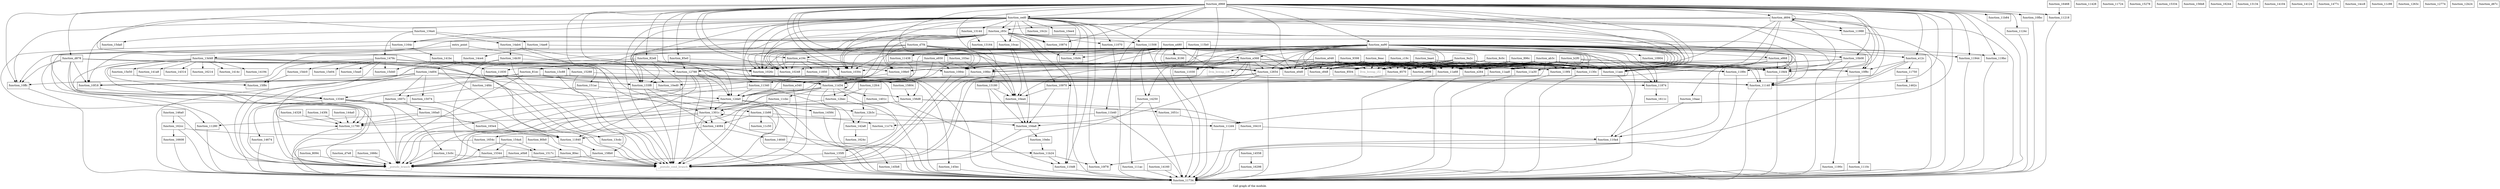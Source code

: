 digraph "Call graph of the module." {
  label="Call graph of the module.";
  node [shape=record];

  Node_function_e0b8 [label="{function_e0b8}"];
  Node_function_10970 [label="{function_10970}"];
  Node_function_1124c [label="{function_1124c}"];
  Node_function_10aac [label="{function_10aac}"];
  Node_function_10b08 [label="{function_10b08}"];
  Node_function_10b9c [label="{function_10b9c}"];
  Node_function_11280 [label="{function_11280}"];
  Node_function_10c2c [label="{function_10c2c}"];
  Node_function_10cac [label="{function_10cac}"];
  Node_function_11070 [label="{function_11070}"];
  Node_function_110a4 [label="{function_110a4}"];
  Node_function_112d4 [label="{function_112d4}"];
  Node_function_e12c [label="{function_e12c}"];
  Node_function_e194 [label="{function_e194}"];
  Node_function_1084c [label="{function_1084c}"];
  Node_function_10fbc [label="{function_10fbc}"];
  Node_function_1130c [label="{function_1130c}"];
  Node_function_11340 [label="{function_11340}"];
  Node_function_10da8 [label="{function_10da8}"];
  Node_function_11428 [label="{function_11428}"];
  Node_function_e0d0 [label="{function_e0d0}"];
  Node_function_11a68 [label="{function_11a68}"];
  Node_function_10ea4 [label="{function_10ea4}"];
  Node_function_11438 [label="{function_11438}"];
  Node_function_11944 [label="{function_11944}"];
  Node_function_110d8 [label="{function_110d8}"];
  Node_function_11988 [label="{function_11988}"];
  Node_function_1110c [label="{function_1110c}"];
  Node_function_e264 [label="{function_e264}"];
  Node_function_e340 [label="{function_e340}"];
  Node_function_e368 [label="{function_e368}"];
  Node_function_11508 [label="{function_11508}"];
  Node_function_10ebc [label="{function_10ebc}"];
  Node_function_115b0 [label="{function_115b0}"];
  Node_function_11140 [label="{function_11140}"];
  Node_function_119bc [label="{function_119bc}"];
  Node_function_111ac [label="{function_111ac}"];
  Node_function_119f4 [label="{function_119f4}"];
  Node_function_e868 [label="{function_e868}"];
  Node_function_10ed0 [label="{function_10ed0}"];
  Node_function_e930 [label="{function_e930}"];
  Node_function_10874 [label="{function_10874}"];
  Node_function_1164c [label="{function_1164c}"];
  Node_function_10ffc [label="{function_10ffc}"];
  Node_function_11724 [label="{function_11724}"];
  Node_function_11734 [label="{function_11734}"];
  Node_function_ea90 [label="{function_ea90}"];
  Node_function_10248 [label="{function_10248}"];
  Node_function_11218 [label="{function_11218}"];
  Node_function_11a30 [label="{function_11a30}"];
  Node_function_108bc [label="{function_108bc}"];
  Node_function_11750 [label="{function_11750}"];
  Node_function_10ee4 [label="{function_10ee4}"];
  Node_function_11790 [label="{function_11790}"];
  Node_function_1026c [label="{function_1026c}"];
  Node_function_1030c [label="{function_1030c}"];
  Node_function_108e0 [label="{function_108e0}"];
  Node_function_11830 [label="{function_11830}"];
  Node_function_11840 [label="{function_11840}"];
  Node_function_10f18 [label="{function_10f18}"];
  Node_function_10f78 [label="{function_10f78}"];
  Node_function_11850 [label="{function_11850}"];
  Node_function_103ac [label="{function_103ac}"];
  Node_function_133f8 [label="{function_133f8}"];
  Node_function_134a4 [label="{function_134a4}"];
  Node_function_11874 [label="{function_11874}"];
  Node_function_11030 [label="{function_11030}"];
  Node_function_1189c [label="{function_1189c}"];
  Node_function_10904 [label="{function_10904}"];
  Node_function_118d4 [label="{function_118d4}"];
  Node_function_10f8c [label="{function_10f8c}"];
  Node_function_14ce4 [label="{function_14ce4}"];
  Node_function_14d04 [label="{function_14d04}"];
  Node_function_14fdc [label="{function_14fdc}"];
  Node_function_15074 [label="{function_15074}"];
  Node_function_1517c [label="{function_1517c}"];
  Node_function_151ac [label="{function_151ac}"];
  Node_function_15278 [label="{function_15278}"];
  Node_function_15288 [label="{function_15288}"];
  Node_function_15334 [label="{function_15334}"];
  Node_function_15344 [label="{function_15344}"];
  Node_function_154a4 [label="{function_154a4}"];
  Node_function_156b8 [label="{function_156b8}"];
  Node_function_156d8 [label="{function_156d8}"];
  Node_function_15804 [label="{function_15804}"];
  Node_function_158b0 [label="{function_158b0}"];
  Node_function_15d40 [label="{function_15d40}"];
  Node_function_15da0 [label="{function_15da0}"];
  Node_function_15dc0 [label="{function_15dc0}"];
  Node_function_15e04 [label="{function_15e04}"];
  Node_function_15e50 [label="{function_15e50}"];
  Node_function_15ea0 [label="{function_15ea0}"];
  Node_function_15f8c [label="{function_15f8c}"];
  Node_function_1607c [label="{function_1607c}"];
  Node_function_160a0 [label="{function_160a0}"];
  Node_function_1611c [label="{function_1611c}"];
  Node_function_16214 [label="{function_16214}"];
  Node_function_16244 [label="{function_16244}"];
  Node_function_1624c [label="{function_1624c}"];
  Node_function_16298 [label="{function_16298}"];
  Node_function_162cc [label="{function_162cc}"];
  Node_function_16410 [label="{function_16410}"];
  Node_function_16468 [label="{function_16468}"];
  Node_function_1651c [label="{function_1651c}"];
  Node_function_1654c [label="{function_1654c}"];
  Node_function_165e4 [label="{function_165e4}"];
  Node_function_16608 [label="{function_16608}"];
  Node_function_1666c [label="{function_1666c}"];
  Node_llvm_bswap_i32 [color="gray50", fontcolor="gray50", label="{llvm_bswap_i32}"];
  Node_llvm_bswap_i16 [color="gray50", fontcolor="gray50", label="{llvm_bswap_i16}"];
  Node_function_12fc4 [label="{function_12fc4}"];
  Node_function_1301c [label="{function_1301c}"];
  Node_function_13134 [label="{function_13134}"];
  Node_function_13144 [label="{function_13144}"];
  Node_function_13164 [label="{function_13164}"];
  Node_function_13180 [label="{function_13180}"];
  Node_function_13340 [label="{function_13340}"];
  Node_function_135f0 [label="{function_135f0}"];
  Node_function_13c0c [label="{function_13c0c}"];
  Node_function_13c88 [label="{function_13c88}"];
  Node_function_13cdc [label="{function_13cdc}"];
  Node_function_13d48 [label="{function_13d48}"];
  Node_function_1401c [label="{function_1401c}"];
  Node_function_14084 [label="{function_14084}"];
  Node_function_14104 [label="{function_14104}"];
  Node_function_14124 [label="{function_14124}"];
  Node_function_1414c [label="{function_1414c}"];
  Node_function_14160 [label="{function_14160}"];
  Node_function_14194 [label="{function_14194}"];
  Node_function_141a8 [label="{function_141a8}"];
  Node_function_141bc [label="{function_141bc}"];
  Node_function_14250 [label="{function_14250}"];
  Node_function_142a8 [label="{function_142a8}"];
  Node_function_14314 [label="{function_14314}"];
  Node_function_14328 [label="{function_14328}"];
  Node_function_143f4 [label="{function_143f4}"];
  Node_function_144a0 [label="{function_144a0}"];
  Node_function_14558 [label="{function_14558}"];
  Node_function_14584 [label="{function_14584}"];
  Node_function_145b8 [label="{function_145b8}"];
  Node_function_145ec [label="{function_145ec}"];
  Node_function_1462c [label="{function_1462c}"];
  Node_function_14640 [label="{function_14640}"];
  Node_function_14674 [label="{function_14674}"];
  Node_function_146a0 [label="{function_146a0}"];
  Node_function_1477c [label="{function_1477c}"];
  Node_function_1478c [label="{function_1478c}"];
  Node_function_14ab4 [label="{function_14ab4}"];
  Node_function_14ae8 [label="{function_14ae8}"];
  Node_function_14b30 [label="{function_14b30}"];
  Node_function_14cc8 [label="{function_14cc8}"];
  Node_function_11aa8 [label="{function_11aa8}"];
  Node_function_11aec [label="{function_11aec}"];
  Node_function_11b24 [label="{function_11b24}"];
  Node_function_11b40 [label="{function_11b40}"];
  Node_function_11b84 [label="{function_11b84}"];
  Node_function_11b98 [label="{function_11b98}"];
  Node_function_11c50 [label="{function_11c50}"];
  Node_function_11c74 [label="{function_11c74}"];
  Node_function_11c98 [label="{function_11c98}"];
  Node_function_11cbc [label="{function_11cbc}"];
  Node_function_11d34 [label="{function_11d34}"];
  Node_function_1263c [label="{function_1263c}"];
  Node_function_12654 [label="{function_12654}"];
  Node_function_12774 [label="{function_12774}"];
  Node_function_12788 [label="{function_12788}"];
  Node_function_12b24 [label="{function_12b24}"];
  Node_function_12b3c [label="{function_12b3c}"];
  Node_function_12bec [label="{function_12bec}"];
  Node_function_12da0 [label="{function_12da0}"];
  Node_function_1190c [label="{function_1190c}"];
  Node___pseudo_branch [color="gray50", fontcolor="gray50", label="{__pseudo_branch}"];
  Node___pseudo_cond_branch [color="gray50", fontcolor="gray50", label="{__pseudo_cond_branch}"];
  Node_function_8094 [label="{function_8094}"];
  Node_function_80b0 [label="{function_80b0}"];
  Node_function_80ec [label="{function_80ec}"];
  Node_entry_point [label="{entry_point}"];
  Node_function_8190 [label="{function_8190}"];
  Node_function_81ec [label="{function_81ec}"];
  Node_function_82e8 [label="{function_82e8}"];
  Node_function_8504 [label="{function_8504}"];
  Node_function_8570 [label="{function_8570}"];
  Node_function_85e0 [label="{function_85e0}"];
  Node_function_896c [label="{function_896c}"];
  Node_function_8c0c [label="{function_8c0c}"];
  Node_function_8eac [label="{function_8eac}"];
  Node_function_9398 [label="{function_9398}"];
  Node_function_9a2c [label="{function_9a2c}"];
  Node_function_a048 [label="{function_a048}"];
  Node_function_a480 [label="{function_a480}"];
  Node_function_ab3c [label="{function_ab3c}"];
  Node_function_b2f0 [label="{function_b2f0}"];
  Node_function_baa4 [label="{function_baa4}"];
  Node_function_c19c [label="{function_c19c}"];
  Node_function_c848 [label="{function_c848}"];
  Node_function_c898 [label="{function_c898}"];
  Node_function_c93c [label="{function_c93c}"];
  Node_function_ced0 [label="{function_ced0}"];
  Node_function_d67c [label="{function_d67c}"];
  Node_function_d694 [label="{function_d694}"];
  Node_function_d7e8 [label="{function_d7e8}"];
  Node_function_d7f4 [label="{function_d7f4}"];
  Node_function_d878 [label="{function_d878}"];
  Node_function_d968 [label="{function_d968}"];
  Node_function_e0b8 -> Node___pseudo_branch;
  Node_function_e0b8 -> Node___pseudo_cond_branch;
  Node_function_10970 -> Node_function_10da8;
  Node_function_10970 -> Node_function_10ea4;
  Node_function_1124c -> Node_function_11734;
  Node_function_10aac -> Node_function_110a4;
  Node_function_10b08 -> Node_function_1130c;
  Node_function_10b08 -> Node_function_11734;
  Node_function_10b08 -> Node_function_118d4;
  Node_function_10b08 -> Node_function_11aec;
  Node_function_10b08 -> Node_function_1190c;
  Node_function_11280 -> Node_function_11734;
  Node_function_10cac -> Node_function_10da8;
  Node_function_10cac -> Node_function_10ea4;
  Node_function_11070 -> Node_function_11734;
  Node_function_110a4 -> Node_function_11734;
  Node_function_112d4 -> Node_function_11734;
  Node_function_e12c -> Node_function_10ed0;
  Node_function_e12c -> Node_function_11750;
  Node_function_e12c -> Node_function_10f78;
  Node_function_e12c -> Node_function_10f8c;
  Node_function_e194 -> Node_function_1084c;
  Node_function_e194 -> Node_function_10ea4;
  Node_function_e194 -> Node_function_10248;
  Node_function_e194 -> Node_function_1026c;
  Node_function_e194 -> Node_function_1030c;
  Node_function_e194 -> Node_function_11850;
  Node_function_1084c -> Node___pseudo_cond_branch;
  Node_function_10fbc -> Node_function_11734;
  Node_function_1130c -> Node_function_11734;
  Node_function_11340 -> Node_function_11734;
  Node_function_11340 -> Node_function_12da0;
  Node_function_11340 -> Node___pseudo_branch;
  Node_function_10da8 -> Node_function_10ebc;
  Node_function_10da8 -> Node___pseudo_cond_branch;
  Node_function_11a68 -> Node_function_11734;
  Node_function_10ea4 -> Node_function_10da8;
  Node_function_11438 -> Node_function_11d34;
  Node_function_11438 -> Node_function_12654;
  Node_function_11438 -> Node_function_12da0;
  Node_function_11944 -> Node_function_11734;
  Node_function_110d8 -> Node_function_11734;
  Node_function_11988 -> Node_function_11734;
  Node_function_1110c -> Node_function_11734;
  Node_function_e340 -> Node_function_12da0;
  Node_function_e340 -> Node___pseudo_cond_branch;
  Node_function_e368 -> Node_function_1084c;
  Node_function_e368 -> Node_function_1130c;
  Node_function_e368 -> Node_function_e0d0;
  Node_function_e368 -> Node_function_11140;
  Node_function_e368 -> Node_function_119f4;
  Node_function_e368 -> Node_function_11a30;
  Node_function_e368 -> Node_function_108e0;
  Node_function_e368 -> Node_function_133f8;
  Node_function_e368 -> Node_function_11030;
  Node_function_e368 -> Node_function_118d4;
  Node_function_e368 -> Node_function_11aec;
  Node_function_e368 -> Node_function_12654;
  Node_function_e368 -> Node_function_12788;
  Node_function_e368 -> Node_function_12da0;
  Node_function_e368 -> Node___pseudo_cond_branch;
  Node_function_11508 -> Node_function_11438;
  Node_function_11508 -> Node_function_111ac;
  Node_function_11508 -> Node_function_11734;
  Node_function_11508 -> Node_function_14250;
  Node_function_10ebc -> Node_function_11b24;
  Node_function_115b0 -> Node_function_11438;
  Node_function_115b0 -> Node_function_11140;
  Node_function_115b0 -> Node_function_11734;
  Node_function_115b0 -> Node_function_14250;
  Node_function_11140 -> Node_function_11734;
  Node_function_119bc -> Node_function_11734;
  Node_function_111ac -> Node_function_11734;
  Node_function_119f4 -> Node_function_11734;
  Node_function_e868 -> Node_function_11140;
  Node_function_e868 -> Node_function_108e0;
  Node_function_e868 -> Node_function_118d4;
  Node_function_e868 -> Node_function_11aec;
  Node_function_e868 -> Node___pseudo_cond_branch;
  Node_function_e930 -> Node_function_1084c;
  Node_function_e930 -> Node_function_108bc;
  Node_function_e930 -> Node_function_11d34;
  Node_function_e930 -> Node_function_12788;
  Node_function_1164c -> Node_function_141bc;
  Node_function_1164c -> Node___pseudo_branch;
  Node_function_10ffc -> Node_function_11734;
  Node_function_ea90 -> Node_function_10b08;
  Node_function_ea90 -> Node_function_e12c;
  Node_function_ea90 -> Node_function_1130c;
  Node_function_ea90 -> Node_function_e0d0;
  Node_function_ea90 -> Node_function_11a68;
  Node_function_ea90 -> Node_function_10ea4;
  Node_function_ea90 -> Node_function_11944;
  Node_function_ea90 -> Node_function_e340;
  Node_function_ea90 -> Node_function_e368;
  Node_function_ea90 -> Node_function_11140;
  Node_function_ea90 -> Node_function_119bc;
  Node_function_ea90 -> Node_function_119f4;
  Node_function_ea90 -> Node_function_e868;
  Node_function_ea90 -> Node_function_e930;
  Node_function_ea90 -> Node_function_10ffc;
  Node_function_ea90 -> Node_function_11734;
  Node_function_ea90 -> Node_function_10248;
  Node_function_ea90 -> Node_function_11a30;
  Node_function_ea90 -> Node_function_1026c;
  Node_function_ea90 -> Node_function_1030c;
  Node_function_ea90 -> Node_function_11830;
  Node_function_ea90 -> Node_function_11840;
  Node_function_ea90 -> Node_function_11874;
  Node_function_ea90 -> Node_function_11030;
  Node_function_ea90 -> Node_function_10904;
  Node_function_ea90 -> Node_function_118d4;
  Node_function_ea90 -> Node_function_10f8c;
  Node_function_ea90 -> Node_llvm_bswap_i32;
  Node_function_ea90 -> Node_function_13340;
  Node_function_ea90 -> Node_function_11aa8;
  Node_function_ea90 -> Node_function_11aec;
  Node_function_ea90 -> Node_function_12654;
  Node_function_ea90 -> Node___pseudo_cond_branch;
  Node_function_ea90 -> Node_function_c848;
  Node_function_ea90 -> Node_function_c898;
  Node_function_11218 -> Node_function_11734;
  Node_function_11a30 -> Node_function_11734;
  Node_function_108bc -> Node___pseudo_cond_branch;
  Node_function_11750 -> Node_function_1462c;
  Node_function_10ee4 -> Node_function_11734;
  Node_function_11790 -> Node___pseudo_branch;
  Node_function_108e0 -> Node___pseudo_cond_branch;
  Node_function_11830 -> Node_function_158b0;
  Node_function_11840 -> Node_function_158b0;
  Node_function_10f18 -> Node_function_11734;
  Node_function_103ac -> Node_function_108bc;
  Node_function_103ac -> Node_function_11d34;
  Node_function_133f8 -> Node_function_14084;
  Node_function_133f8 -> Node_function_145b8;
  Node_function_133f8 -> Node___pseudo_cond_branch;
  Node_function_134a4 -> Node_function_15da0;
  Node_function_134a4 -> Node_function_1478c;
  Node_function_134a4 -> Node_function_14ab4;
  Node_function_134a4 -> Node_function_14ae8;
  Node_function_11874 -> Node_function_1611c;
  Node_function_11030 -> Node_function_11734;
  Node_function_1189c -> Node_function_11734;
  Node_function_118d4 -> Node_function_11734;
  Node_function_10f8c -> Node_function_1110c;
  Node_function_14ce4 -> Node_function_14d04;
  Node_function_14d04 -> Node_function_11140;
  Node_function_14d04 -> Node_function_11734;
  Node_function_14d04 -> Node_function_10f18;
  Node_function_14d04 -> Node_function_15074;
  Node_function_14d04 -> Node_function_1607c;
  Node_function_14d04 -> Node_function_11d34;
  Node_function_14d04 -> Node_function_12da0;
  Node_function_14d04 -> Node___pseudo_branch;
  Node_function_14fdc -> Node_function_11734;
  Node_function_14fdc -> Node_function_1607c;
  Node_function_15074 -> Node_function_11840;
  Node_function_1517c -> Node___pseudo_cond_branch;
  Node_function_151ac -> Node_function_156d8;
  Node_function_151ac -> Node___pseudo_branch;
  Node_function_15288 -> Node_function_15804;
  Node_function_15288 -> Node___pseudo_branch;
  Node_function_15288 -> Node___pseudo_cond_branch;
  Node_function_15344 -> Node___pseudo_branch;
  Node_function_15344 -> Node___pseudo_cond_branch;
  Node_function_154a4 -> Node_function_1517c;
  Node_function_154a4 -> Node_function_15344;
  Node_function_154a4 -> Node___pseudo_branch;
  Node_function_156d8 -> Node_function_16410;
  Node_function_156d8 -> Node_function_1651c;
  Node_function_156d8 -> Node_function_1654c;
  Node_function_156d8 -> Node___pseudo_cond_branch;
  Node_function_15804 -> Node_function_156d8;
  Node_function_158b0 -> Node___pseudo_branch;
  Node_function_158b0 -> Node___pseudo_cond_branch;
  Node_function_15dc0 -> Node_function_15f8c;
  Node_function_15e50 -> Node_function_15f8c;
  Node_function_1607c -> Node_function_160a0;
  Node_function_160a0 -> Node_function_11280;
  Node_function_160a0 -> Node_function_11790;
  Node_function_160a0 -> Node_function_165e4;
  Node_function_16298 -> Node_function_11734;
  Node_function_162cc -> Node_function_11734;
  Node_function_162cc -> Node_function_11840;
  Node_function_162cc -> Node_function_16608;
  Node_function_16410 -> Node_function_110a4;
  Node_function_16468 -> Node_function_11218;
  Node_function_1651c -> Node_function_16410;
  Node_function_1654c -> Node_function_11734;
  Node_function_1654c -> Node_function_1517c;
  Node_function_165e4 -> Node_function_11840;
  Node_function_16608 -> Node_function_11734;
  Node_function_1666c -> Node___pseudo_branch;
  Node_function_12fc4 -> Node_function_12b3c;
  Node_function_12fc4 -> Node_function_12bec;
  Node_function_1301c -> Node_function_112d4;
  Node_function_1301c -> Node_function_11790;
  Node_function_1301c -> Node_function_1301c;
  Node_function_1301c -> Node_function_14084;
  Node_function_1301c -> Node_function_11b24;
  Node_function_1301c -> Node___pseudo_branch;
  Node_function_1301c -> Node___pseudo_cond_branch;
  Node_function_13144 -> Node_function_13164;
  Node_function_13164 -> Node_function_13180;
  Node_function_13180 -> Node_function_10da8;
  Node_function_13180 -> Node_function_10ea4;
  Node_function_13180 -> Node_function_11734;
  Node_function_13340 -> Node_function_13c0c;
  Node_function_13340 -> Node_function_14674;
  Node_function_13340 -> Node___pseudo_branch;
  Node_function_13340 -> Node___pseudo_cond_branch;
  Node_function_135f0 -> Node_function_11734;
  Node_function_135f0 -> Node___pseudo_branch;
  Node_function_13c0c -> Node___pseudo_branch;
  Node_function_13c0c -> Node___pseudo_cond_branch;
  Node_function_13c88 -> Node_function_11140;
  Node_function_13c88 -> Node_function_10f18;
  Node_function_13c88 -> Node___pseudo_cond_branch;
  Node_function_13cdc -> Node___pseudo_cond_branch;
  Node_function_13d48 -> Node_function_11790;
  Node_function_13d48 -> Node_function_15e50;
  Node_function_13d48 -> Node_function_16214;
  Node_function_13d48 -> Node_function_13340;
  Node_function_13d48 -> Node_function_13c88;
  Node_function_13d48 -> Node_function_13cdc;
  Node_function_13d48 -> Node_function_1414c;
  Node_function_13d48 -> Node_function_14194;
  Node_function_13d48 -> Node_function_141a8;
  Node_function_13d48 -> Node_function_14314;
  Node_function_13d48 -> Node___pseudo_branch;
  Node_function_13d48 -> Node___pseudo_cond_branch;
  Node_function_1401c -> Node_function_11734;
  Node_function_14084 -> Node_function_11840;
  Node_function_14084 -> Node_function_14640;
  Node_function_14160 -> Node_function_11734;
  Node_function_141bc -> Node_function_11734;
  Node_function_141bc -> Node_function_11830;
  Node_function_141bc -> Node_function_15d40;
  Node_function_14250 -> Node_function_11734;
  Node_function_14250 -> Node___pseudo_cond_branch;
  Node_function_142a8 -> Node_function_1624c;
  Node_function_14328 -> Node_function_11790;
  Node_function_143f4 -> Node_function_11790;
  Node_function_144a0 -> Node_function_11790;
  Node_function_14558 -> Node_function_16298;
  Node_function_14584 -> Node_function_11734;
  Node_function_145b8 -> Node_function_11734;
  Node_function_145ec -> Node_function_11734;
  Node_function_14640 -> Node_function_11734;
  Node_function_14674 -> Node_function_11734;
  Node_function_146a0 -> Node_function_162cc;
  Node_function_146a0 -> Node___pseudo_branch;
  Node_function_1478c -> Node_function_11790;
  Node_function_1478c -> Node_function_151ac;
  Node_function_1478c -> Node_function_15288;
  Node_function_1478c -> Node_function_156d8;
  Node_function_1478c -> Node_function_15d40;
  Node_function_1478c -> Node_function_15dc0;
  Node_function_1478c -> Node_function_15e04;
  Node_function_1478c -> Node_function_15ea0;
  Node_function_1478c -> Node_function_15f8c;
  Node_function_1478c -> Node_function_11d34;
  Node_function_1478c -> Node_function_12788;
  Node_function_14ab4 -> Node_function_14b30;
  Node_function_14ab4 -> Node_function_12da0;
  Node_function_14ab4 -> Node___pseudo_cond_branch;
  Node_function_14ae8 -> Node_function_14ce4;
  Node_function_14ae8 -> Node_function_12654;
  Node_function_14b30 -> Node_function_1130c;
  Node_function_14b30 -> Node_function_15344;
  Node_function_14b30 -> Node___pseudo_branch;
  Node_function_14b30 -> Node___pseudo_cond_branch;
  Node_function_11aa8 -> Node_function_11734;
  Node_function_11aec -> Node_function_11734;
  Node_function_11b24 -> Node_function_110d8;
  Node_function_11b24 -> Node_function_10f78;
  Node_function_11b40 -> Node_function_11734;
  Node_function_11b40 -> Node_function_11c74;
  Node_function_11b98 -> Node_function_11734;
  Node_function_11b98 -> Node_function_14084;
  Node_function_11b98 -> Node_function_11c50;
  Node_function_11b98 -> Node_function_11c74;
  Node_function_11cbc -> Node___pseudo_cond_branch;
  Node_function_11d34 -> Node_function_11734;
  Node_function_11d34 -> Node_function_1301c;
  Node_function_11d34 -> Node_function_1401c;
  Node_function_11d34 -> Node_function_142a8;
  Node_function_11d34 -> Node_function_11cbc;
  Node_function_11d34 -> Node_function_11d34;
  Node_function_11d34 -> Node_function_12bec;
  Node_function_11d34 -> Node_function_12da0;
  Node_function_11d34 -> Node___pseudo_branch;
  Node_function_12654 -> Node_function_10da8;
  Node_function_12654 -> Node_function_11734;
  Node_function_12654 -> Node_function_11790;
  Node_function_12654 -> Node_function_11d34;
  Node_function_12654 -> Node___pseudo_branch;
  Node_function_12788 -> Node_function_11734;
  Node_function_12788 -> Node_function_11840;
  Node_function_12788 -> Node_function_1301c;
  Node_function_12788 -> Node_function_145ec;
  Node_function_12788 -> Node_function_11d34;
  Node_function_12788 -> Node_function_12da0;
  Node_function_12788 -> Node___pseudo_branch;
  Node_function_12b3c -> Node_function_10da8;
  Node_function_12b3c -> Node_function_142a8;
  Node_function_12bec -> Node_function_1301c;
  Node_function_12bec -> Node_function_135f0;
  Node_function_12da0 -> Node_function_1301c;
  Node_function_12da0 -> Node_function_14584;
  Node_function_12da0 -> Node_function_12b3c;
  Node_function_12da0 -> Node___pseudo_branch;
  Node_function_12da0 -> Node___pseudo_cond_branch;
  Node_function_1190c -> Node_function_11734;
  Node_function_8094 -> Node___pseudo_branch;
  Node_function_80b0 -> Node_function_80ec;
  Node_function_80ec -> Node___pseudo_branch;
  Node_function_80ec -> Node___pseudo_cond_branch;
  Node_entry_point -> Node_function_1301c;
  Node_entry_point -> Node_function_13d48;
  Node_function_81ec -> Node_function_110d8;
  Node_function_81ec -> Node_function_10ed0;
  Node_function_81ec -> Node_function_10ffc;
  Node_function_81ec -> Node_function_133f8;
  Node_function_81ec -> Node_function_13340;
  Node_function_81ec -> Node___pseudo_branch;
  Node_function_82e8 -> Node_function_11734;
  Node_function_82e8 -> Node_function_108bc;
  Node_function_82e8 -> Node_llvm_bswap_i32;
  Node_function_82e8 -> Node_function_12654;
  Node_function_82e8 -> Node_function_12da0;
  Node_function_82e8 -> Node___pseudo_cond_branch;
  Node_function_82e8 -> Node_function_81ec;
  Node_function_8504 -> Node_function_11874;
  Node_function_8570 -> Node_function_10970;
  Node_function_85e0 -> Node_function_12654;
  Node_function_85e0 -> Node_function_12788;
  Node_function_896c -> Node_function_e0d0;
  Node_function_896c -> Node_function_e264;
  Node_function_896c -> Node_function_11a30;
  Node_function_896c -> Node_function_1189c;
  Node_function_896c -> Node_function_118d4;
  Node_function_896c -> Node_llvm_bswap_i32;
  Node_function_896c -> Node_function_11aec;
  Node_function_896c -> Node_function_12654;
  Node_function_896c -> Node_function_8570;
  Node_function_8c0c -> Node_function_e0d0;
  Node_function_8c0c -> Node_function_e264;
  Node_function_8c0c -> Node_function_11a30;
  Node_function_8c0c -> Node_function_1189c;
  Node_function_8c0c -> Node_function_118d4;
  Node_function_8c0c -> Node_llvm_bswap_i32;
  Node_function_8c0c -> Node_function_11aec;
  Node_function_8c0c -> Node_function_12654;
  Node_function_8c0c -> Node_function_8570;
  Node_function_8eac -> Node_function_1130c;
  Node_function_8eac -> Node_function_e0d0;
  Node_function_8eac -> Node_function_11a68;
  Node_function_8eac -> Node_function_e264;
  Node_function_8eac -> Node_llvm_bswap_i32;
  Node_function_8eac -> Node_llvm_bswap_i16;
  Node_function_8eac -> Node_function_11aa8;
  Node_function_8eac -> Node_function_11aec;
  Node_function_8eac -> Node_function_12654;
  Node_function_8eac -> Node_function_8570;
  Node_function_8eac -> Node_function_c848;
  Node_function_8eac -> Node_function_c898;
  Node_function_9398 -> Node_function_1130c;
  Node_function_9398 -> Node_function_e0d0;
  Node_function_9398 -> Node_function_11a68;
  Node_function_9398 -> Node_function_e264;
  Node_function_9398 -> Node_function_108bc;
  Node_function_9398 -> Node_llvm_bswap_i32;
  Node_function_9398 -> Node_function_11aa8;
  Node_function_9398 -> Node_function_11aec;
  Node_function_9398 -> Node_function_12654;
  Node_function_9398 -> Node_function_8570;
  Node_function_9398 -> Node_function_c848;
  Node_function_9398 -> Node_function_c898;
  Node_function_9a2c -> Node_function_1130c;
  Node_function_9a2c -> Node_function_e0d0;
  Node_function_9a2c -> Node_function_11a68;
  Node_function_9a2c -> Node_function_e264;
  Node_function_9a2c -> Node_llvm_bswap_i32;
  Node_function_9a2c -> Node_function_11aa8;
  Node_function_9a2c -> Node_function_11aec;
  Node_function_9a2c -> Node_function_12654;
  Node_function_9a2c -> Node_function_8570;
  Node_function_9a2c -> Node_function_c848;
  Node_function_9a2c -> Node_function_c898;
  Node_function_a048 -> Node_function_1130c;
  Node_function_a048 -> Node_function_e0d0;
  Node_function_a048 -> Node_function_11a68;
  Node_function_a048 -> Node_function_10248;
  Node_function_a048 -> Node_function_108bc;
  Node_function_a048 -> Node_function_1030c;
  Node_function_a048 -> Node_llvm_bswap_i32;
  Node_function_a048 -> Node_function_11aa8;
  Node_function_a048 -> Node_function_11aec;
  Node_function_a048 -> Node_function_12654;
  Node_function_a048 -> Node_function_8570;
  Node_function_a048 -> Node_function_c848;
  Node_function_a048 -> Node_function_c898;
  Node_function_a480 -> Node_function_10b9c;
  Node_function_a480 -> Node_function_110a4;
  Node_function_a480 -> Node_function_e194;
  Node_function_a480 -> Node_function_1084c;
  Node_function_a480 -> Node_function_1130c;
  Node_function_a480 -> Node_function_e0d0;
  Node_function_a480 -> Node_function_11a68;
  Node_function_a480 -> Node_function_10248;
  Node_function_a480 -> Node_function_108bc;
  Node_function_a480 -> Node_function_1026c;
  Node_function_a480 -> Node_function_1030c;
  Node_function_a480 -> Node_function_10f18;
  Node_function_a480 -> Node_function_11874;
  Node_function_a480 -> Node_llvm_bswap_i16;
  Node_function_a480 -> Node_function_11aa8;
  Node_function_a480 -> Node_function_11aec;
  Node_function_a480 -> Node_function_12654;
  Node_function_a480 -> Node_function_8190;
  Node_function_a480 -> Node_function_8570;
  Node_function_a480 -> Node_function_c848;
  Node_function_a480 -> Node_function_c898;
  Node_function_ab3c -> Node_function_1130c;
  Node_function_ab3c -> Node_function_e0d0;
  Node_function_ab3c -> Node_function_11a68;
  Node_function_ab3c -> Node_function_e264;
  Node_function_ab3c -> Node_function_11140;
  Node_function_ab3c -> Node_function_119f4;
  Node_function_ab3c -> Node_function_118d4;
  Node_function_ab3c -> Node_function_10f8c;
  Node_function_ab3c -> Node_llvm_bswap_i32;
  Node_function_ab3c -> Node_function_11aa8;
  Node_function_ab3c -> Node_function_11aec;
  Node_function_ab3c -> Node_function_11d34;
  Node_function_ab3c -> Node_function_12654;
  Node_function_ab3c -> Node_function_8570;
  Node_function_ab3c -> Node_function_c848;
  Node_function_ab3c -> Node_function_c898;
  Node_function_b2f0 -> Node_function_1130c;
  Node_function_b2f0 -> Node_function_e0d0;
  Node_function_b2f0 -> Node_function_11a68;
  Node_function_b2f0 -> Node_function_e264;
  Node_function_b2f0 -> Node_function_11140;
  Node_function_b2f0 -> Node_function_119f4;
  Node_function_b2f0 -> Node_function_118d4;
  Node_function_b2f0 -> Node_function_10f8c;
  Node_function_b2f0 -> Node_llvm_bswap_i32;
  Node_function_b2f0 -> Node_function_11aa8;
  Node_function_b2f0 -> Node_function_11aec;
  Node_function_b2f0 -> Node_function_11d34;
  Node_function_b2f0 -> Node_function_12654;
  Node_function_b2f0 -> Node_function_8570;
  Node_function_b2f0 -> Node_function_c848;
  Node_function_b2f0 -> Node_function_c898;
  Node_function_baa4 -> Node_function_1130c;
  Node_function_baa4 -> Node_function_e0d0;
  Node_function_baa4 -> Node_function_11a68;
  Node_function_baa4 -> Node_function_e264;
  Node_function_baa4 -> Node_llvm_bswap_i32;
  Node_function_baa4 -> Node_function_11aa8;
  Node_function_baa4 -> Node_function_11aec;
  Node_function_baa4 -> Node_function_12654;
  Node_function_baa4 -> Node_function_8504;
  Node_function_baa4 -> Node_function_8570;
  Node_function_baa4 -> Node_function_c848;
  Node_function_baa4 -> Node_function_c898;
  Node_function_c19c -> Node_function_1130c;
  Node_function_c19c -> Node_function_e0d0;
  Node_function_c19c -> Node_function_11a68;
  Node_function_c19c -> Node_llvm_bswap_i32;
  Node_function_c19c -> Node_function_11aa8;
  Node_function_c19c -> Node_function_11aec;
  Node_function_c19c -> Node_function_12654;
  Node_function_c19c -> Node_function_8504;
  Node_function_c19c -> Node_function_8570;
  Node_function_c19c -> Node_function_c848;
  Node_function_c19c -> Node_function_c898;
  Node_function_c93c -> Node_function_10970;
  Node_function_c93c -> Node_function_10aac;
  Node_function_c93c -> Node_function_10b9c;
  Node_function_c93c -> Node_function_10cac;
  Node_function_c93c -> Node_function_11070;
  Node_function_c93c -> Node_function_1084c;
  Node_function_c93c -> Node_function_1130c;
  Node_function_c93c -> Node_function_11340;
  Node_function_c93c -> Node_function_110d8;
  Node_function_c93c -> Node_function_11508;
  Node_function_c93c -> Node_function_10874;
  Node_function_c93c -> Node_function_1164c;
  Node_function_c93c -> Node_function_10248;
  Node_function_c93c -> Node_function_11790;
  Node_function_c93c -> Node_function_1026c;
  Node_function_c93c -> Node_function_1030c;
  Node_function_c93c -> Node_function_108e0;
  Node_function_c93c -> Node_function_10f18;
  Node_function_c93c -> Node_function_133f8;
  Node_function_ced0 -> Node_function_10b9c;
  Node_function_ced0 -> Node_function_10c2c;
  Node_function_ced0 -> Node_function_10cac;
  Node_function_ced0 -> Node_function_11070;
  Node_function_ced0 -> Node_function_110a4;
  Node_function_ced0 -> Node_function_1130c;
  Node_function_ced0 -> Node_function_11340;
  Node_function_ced0 -> Node_function_110d8;
  Node_function_ced0 -> Node_function_11988;
  Node_function_ced0 -> Node_function_11508;
  Node_function_ced0 -> Node_function_10ed0;
  Node_function_ced0 -> Node_function_10874;
  Node_function_ced0 -> Node_function_1164c;
  Node_function_ced0 -> Node_function_10ffc;
  Node_function_ced0 -> Node_function_10248;
  Node_function_ced0 -> Node_function_10ee4;
  Node_function_ced0 -> Node_function_1026c;
  Node_function_ced0 -> Node_function_1030c;
  Node_function_ced0 -> Node_function_108e0;
  Node_function_ced0 -> Node_function_10f18;
  Node_function_ced0 -> Node_function_10f78;
  Node_function_ced0 -> Node_function_133f8;
  Node_function_ced0 -> Node_function_1189c;
  Node_function_ced0 -> Node_function_10f8c;
  Node_function_ced0 -> Node_function_13144;
  Node_function_ced0 -> Node_function_11aec;
  Node_function_ced0 -> Node_function_11d34;
  Node_function_ced0 -> Node___pseudo_cond_branch;
  Node_function_ced0 -> Node_function_c93c;
  Node_function_d694 -> Node_function_1130c;
  Node_function_d694 -> Node_function_11988;
  Node_function_d694 -> Node_function_11140;
  Node_function_d694 -> Node_function_11734;
  Node_function_d694 -> Node_function_133f8;
  Node_function_d694 -> Node_function_1189c;
  Node_function_d694 -> Node_function_118d4;
  Node_function_d694 -> Node_function_11aa8;
  Node_function_d694 -> Node_function_11aec;
  Node_function_d694 -> Node_function_c93c;
  Node_function_d694 -> Node_function_d694;
  Node_function_d7e8 -> Node___pseudo_branch;
  Node_function_d7f4 -> Node_function_e0d0;
  Node_function_d7f4 -> Node_function_10ea4;
  Node_function_d7f4 -> Node_function_e340;
  Node_function_d7f4 -> Node_function_e368;
  Node_function_d7f4 -> Node_function_10248;
  Node_function_d7f4 -> Node_function_1026c;
  Node_function_d7f4 -> Node_function_1030c;
  Node_function_d7f4 -> Node_function_11874;
  Node_function_d878 -> Node_function_11280;
  Node_function_d878 -> Node_function_10ffc;
  Node_function_d878 -> Node_function_10248;
  Node_function_d878 -> Node_function_1026c;
  Node_function_d878 -> Node_function_1030c;
  Node_function_d878 -> Node_function_10f18;
  Node_function_d878 -> Node_function_133f8;
  Node_function_d878 -> Node_function_13340;
  Node_function_d878 -> Node___pseudo_branch;
  Node_function_d968 -> Node_function_1124c;
  Node_function_d968 -> Node_function_10b08;
  Node_function_d968 -> Node_function_112d4;
  Node_function_d968 -> Node_function_e12c;
  Node_function_d968 -> Node_function_e194;
  Node_function_d968 -> Node_function_1084c;
  Node_function_d968 -> Node_function_10fbc;
  Node_function_d968 -> Node_function_1130c;
  Node_function_d968 -> Node_function_e0d0;
  Node_function_d968 -> Node_function_10ea4;
  Node_function_d968 -> Node_function_11944;
  Node_function_d968 -> Node_function_11140;
  Node_function_d968 -> Node_function_119bc;
  Node_function_d968 -> Node_function_10874;
  Node_function_d968 -> Node_function_10ffc;
  Node_function_d968 -> Node_function_11734;
  Node_function_d968 -> Node_function_ea90;
  Node_function_d968 -> Node_function_10248;
  Node_function_d968 -> Node_function_11218;
  Node_function_d968 -> Node_function_11a30;
  Node_function_d968 -> Node_function_1026c;
  Node_function_d968 -> Node_function_1030c;
  Node_function_d968 -> Node_function_108e0;
  Node_function_d968 -> Node_function_103ac;
  Node_function_d968 -> Node_function_133f8;
  Node_function_d968 -> Node_function_11030;
  Node_function_d968 -> Node_function_118d4;
  Node_function_d968 -> Node_function_11aec;
  Node_function_d968 -> Node_function_11b40;
  Node_function_d968 -> Node_function_11b84;
  Node_function_d968 -> Node_function_11b98;
  Node_function_d968 -> Node___pseudo_cond_branch;
  Node_function_d968 -> Node_function_82e8;
  Node_function_d968 -> Node_function_85e0;
  Node_function_d968 -> Node_function_ced0;
  Node_function_d968 -> Node_function_d694;
  Node_function_d968 -> Node_function_d878;
}
